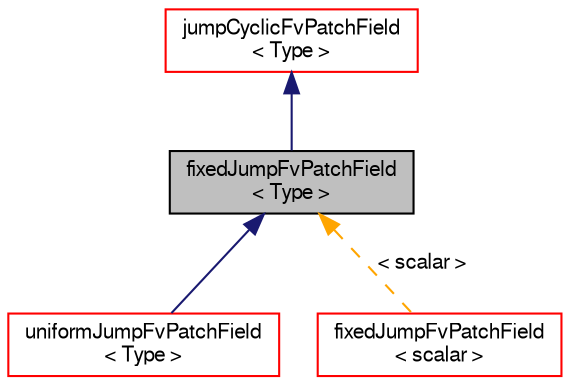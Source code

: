 digraph "fixedJumpFvPatchField&lt; Type &gt;"
{
  bgcolor="transparent";
  edge [fontname="FreeSans",fontsize="10",labelfontname="FreeSans",labelfontsize="10"];
  node [fontname="FreeSans",fontsize="10",shape=record];
  Node1 [label="fixedJumpFvPatchField\l\< Type \>",height=0.2,width=0.4,color="black", fillcolor="grey75", style="filled" fontcolor="black"];
  Node2 -> Node1 [dir="back",color="midnightblue",fontsize="10",style="solid",fontname="FreeSans"];
  Node2 [label="jumpCyclicFvPatchField\l\< Type \>",height=0.2,width=0.4,color="red",URL="$a01188.html",tooltip="This boundary condition provides a base class for coupled-cyclic conditions with a specified &#39;jump&#39; (..."];
  Node1 -> Node3 [dir="back",color="midnightblue",fontsize="10",style="solid",fontname="FreeSans"];
  Node3 [label="uniformJumpFvPatchField\l\< Type \>",height=0.2,width=0.4,color="red",URL="$a02679.html",tooltip="This boundary condition provides a jump condition, using the cyclic condition as a base..."];
  Node1 -> Node4 [dir="back",color="orange",fontsize="10",style="dashed",label=" \< scalar \>" ,fontname="FreeSans"];
  Node4 [label="fixedJumpFvPatchField\l\< scalar \>",height=0.2,width=0.4,color="red",URL="$a00801.html"];
}
